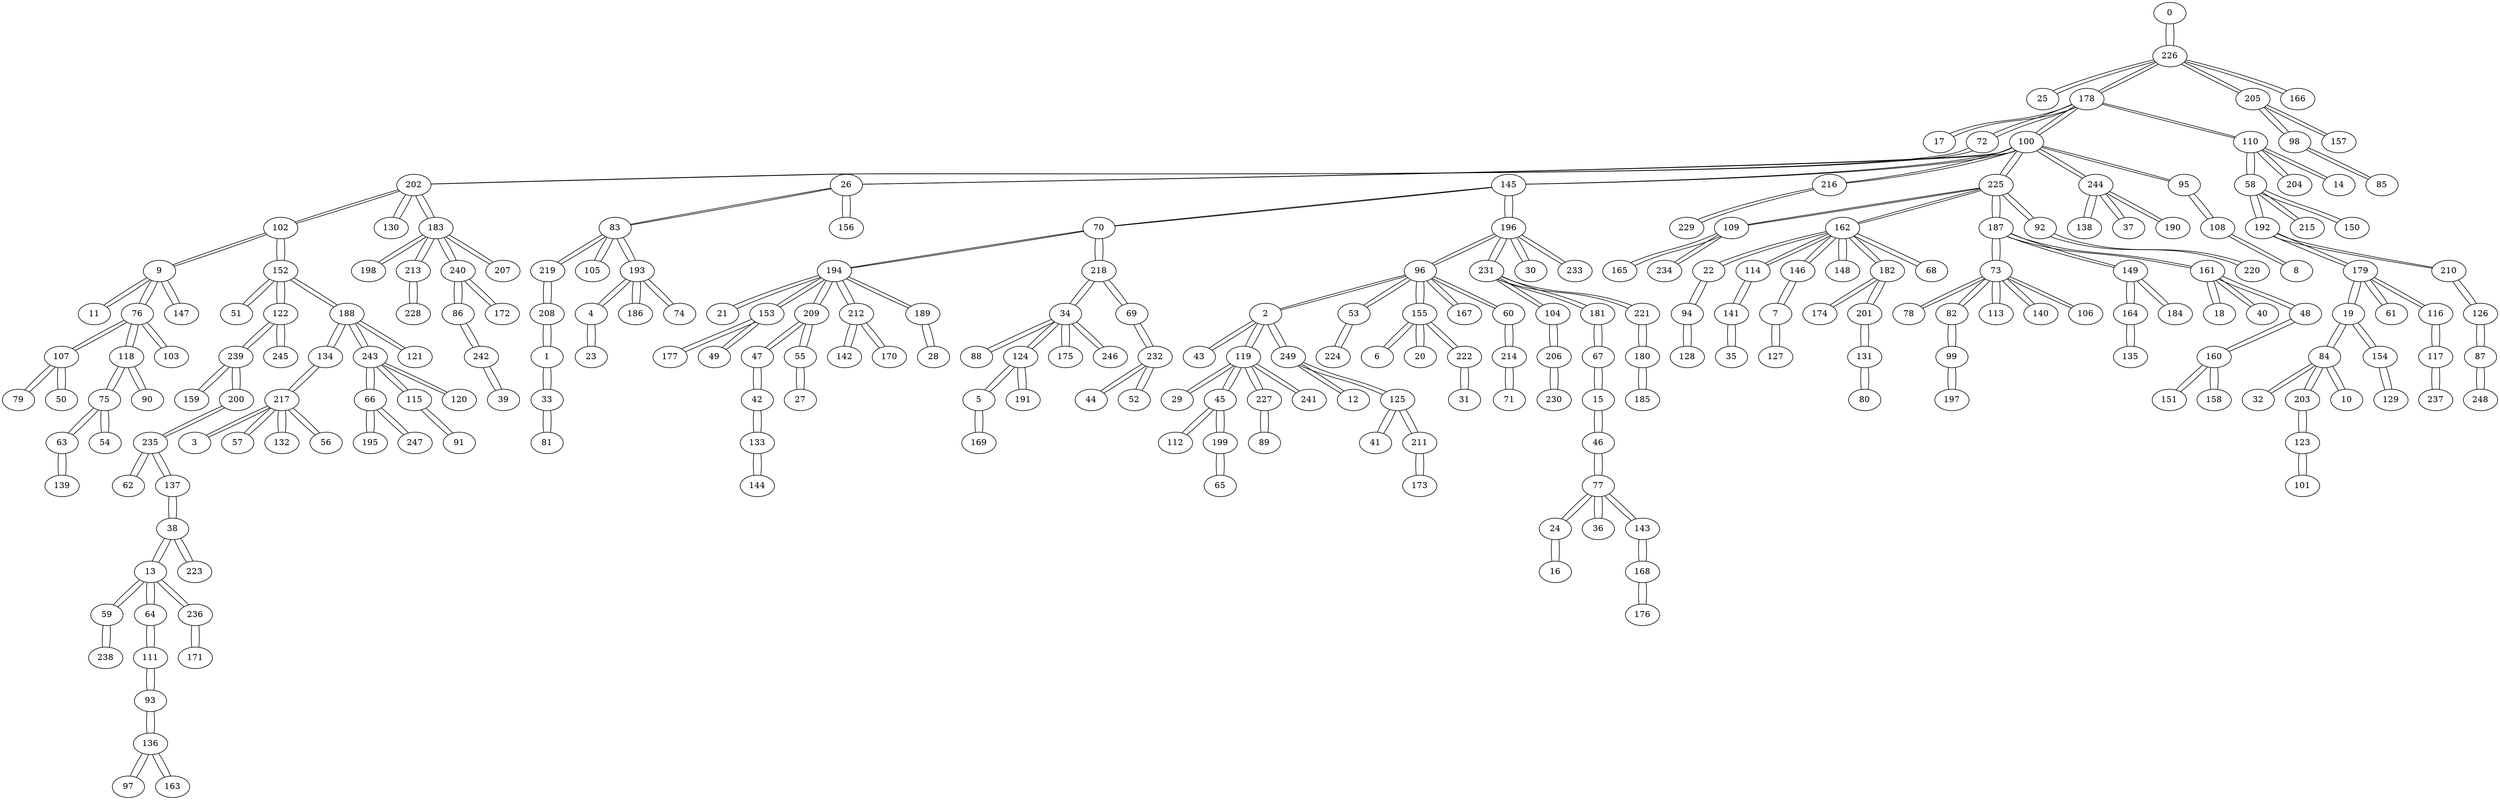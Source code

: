 graph {
0 -- 226 [ distancia=1 ]
226 -- 0 [ distancia=1 ]
226 -- 25 [ distancia=1 ]
226 -- 178 [ distancia=1 ]
226 -- 205 [ distancia=2 ]
226 -- 166 [ distancia=3 ]
25 -- 226 [ distancia=1 ]
178 -- 226 [ distancia=1 ]
178 -- 17 [ distancia=1 ]
178 -- 72 [ distancia=1 ]
178 -- 100 [ distancia=1 ]
178 -- 110 [ distancia=1 ]
17 -- 178 [ distancia=1 ]
72 -- 178 [ distancia=1 ]
72 -- 202 [ distancia=1 ]
100 -- 178 [ distancia=1 ]
100 -- 26 [ distancia=1 ]
100 -- 145 [ distancia=1 ]
100 -- 216 [ distancia=1 ]
100 -- 225 [ distancia=1 ]
100 -- 244 [ distancia=1 ]
100 -- 95 [ distancia=2 ]
110 -- 178 [ distancia=1 ]
110 -- 58 [ distancia=1 ]
110 -- 204 [ distancia=1 ]
110 -- 14 [ distancia=2 ]
202 -- 72 [ distancia=1 ]
202 -- 102 [ distancia=1 ]
202 -- 130 [ distancia=1 ]
202 -- 183 [ distancia=1 ]
26 -- 100 [ distancia=1 ]
26 -- 83 [ distancia=1 ]
26 -- 156 [ distancia=1 ]
145 -- 100 [ distancia=1 ]
145 -- 70 [ distancia=1 ]
145 -- 196 [ distancia=1 ]
216 -- 100 [ distancia=1 ]
216 -- 229 [ distancia=2 ]
225 -- 100 [ distancia=1 ]
225 -- 109 [ distancia=1 ]
225 -- 162 [ distancia=1 ]
225 -- 187 [ distancia=1 ]
225 -- 92 [ distancia=2 ]
244 -- 100 [ distancia=1 ]
244 -- 138 [ distancia=1 ]
244 -- 37 [ distancia=2 ]
244 -- 190 [ distancia=2 ]
58 -- 110 [ distancia=1 ]
58 -- 192 [ distancia=1 ]
58 -- 215 [ distancia=1 ]
58 -- 150 [ distancia=2 ]
204 -- 110 [ distancia=1 ]
102 -- 202 [ distancia=1 ]
102 -- 9 [ distancia=1 ]
102 -- 152 [ distancia=1 ]
130 -- 202 [ distancia=1 ]
183 -- 202 [ distancia=1 ]
183 -- 198 [ distancia=1 ]
183 -- 213 [ distancia=1 ]
183 -- 240 [ distancia=1 ]
183 -- 207 [ distancia=2 ]
83 -- 26 [ distancia=1 ]
83 -- 219 [ distancia=1 ]
83 -- 105 [ distancia=2 ]
83 -- 193 [ distancia=2 ]
156 -- 26 [ distancia=1 ]
70 -- 145 [ distancia=1 ]
70 -- 194 [ distancia=1 ]
70 -- 218 [ distancia=1 ]
196 -- 145 [ distancia=1 ]
196 -- 96 [ distancia=1 ]
196 -- 231 [ distancia=1 ]
196 -- 30 [ distancia=2 ]
196 -- 233 [ distancia=2 ]
109 -- 225 [ distancia=1 ]
109 -- 165 [ distancia=2 ]
109 -- 234 [ distancia=2 ]
162 -- 225 [ distancia=1 ]
162 -- 22 [ distancia=1 ]
162 -- 114 [ distancia=1 ]
162 -- 146 [ distancia=1 ]
162 -- 148 [ distancia=1 ]
162 -- 182 [ distancia=1 ]
162 -- 68 [ distancia=2 ]
187 -- 225 [ distancia=1 ]
187 -- 73 [ distancia=1 ]
187 -- 149 [ distancia=1 ]
187 -- 161 [ distancia=1 ]
138 -- 244 [ distancia=1 ]
192 -- 58 [ distancia=1 ]
192 -- 179 [ distancia=1 ]
192 -- 210 [ distancia=1 ]
215 -- 58 [ distancia=1 ]
9 -- 102 [ distancia=1 ]
9 -- 11 [ distancia=1 ]
9 -- 76 [ distancia=1 ]
9 -- 147 [ distancia=1 ]
152 -- 102 [ distancia=1 ]
152 -- 51 [ distancia=1 ]
152 -- 122 [ distancia=1 ]
152 -- 188 [ distancia=1 ]
198 -- 183 [ distancia=1 ]
213 -- 183 [ distancia=1 ]
213 -- 228 [ distancia=1 ]
240 -- 183 [ distancia=1 ]
240 -- 86 [ distancia=1 ]
240 -- 172 [ distancia=1 ]
219 -- 83 [ distancia=1 ]
219 -- 208 [ distancia=1 ]
194 -- 70 [ distancia=1 ]
194 -- 21 [ distancia=1 ]
194 -- 153 [ distancia=1 ]
194 -- 209 [ distancia=1 ]
194 -- 212 [ distancia=1 ]
194 -- 189 [ distancia=2 ]
218 -- 70 [ distancia=1 ]
218 -- 34 [ distancia=1 ]
218 -- 69 [ distancia=1 ]
96 -- 196 [ distancia=1 ]
96 -- 2 [ distancia=1 ]
96 -- 53 [ distancia=1 ]
96 -- 155 [ distancia=1 ]
96 -- 167 [ distancia=1 ]
96 -- 60 [ distancia=2 ]
231 -- 196 [ distancia=1 ]
231 -- 104 [ distancia=1 ]
231 -- 181 [ distancia=1 ]
231 -- 221 [ distancia=1 ]
22 -- 162 [ distancia=1 ]
22 -- 94 [ distancia=2 ]
114 -- 162 [ distancia=1 ]
114 -- 141 [ distancia=1 ]
146 -- 162 [ distancia=1 ]
146 -- 7 [ distancia=1 ]
148 -- 162 [ distancia=1 ]
182 -- 162 [ distancia=1 ]
182 -- 174 [ distancia=1 ]
182 -- 201 [ distancia=1 ]
73 -- 187 [ distancia=1 ]
73 -- 78 [ distancia=1 ]
73 -- 82 [ distancia=1 ]
73 -- 113 [ distancia=1 ]
73 -- 140 [ distancia=3 ]
73 -- 106 [ distancia=4 ]
149 -- 187 [ distancia=1 ]
149 -- 164 [ distancia=1 ]
149 -- 184 [ distancia=2 ]
161 -- 187 [ distancia=1 ]
161 -- 18 [ distancia=1 ]
161 -- 40 [ distancia=1 ]
161 -- 48 [ distancia=1 ]
179 -- 192 [ distancia=1 ]
179 -- 19 [ distancia=1 ]
179 -- 61 [ distancia=1 ]
179 -- 116 [ distancia=1 ]
210 -- 192 [ distancia=1 ]
210 -- 126 [ distancia=1 ]
11 -- 9 [ distancia=1 ]
76 -- 9 [ distancia=1 ]
76 -- 107 [ distancia=1 ]
76 -- 118 [ distancia=1 ]
76 -- 103 [ distancia=2 ]
147 -- 9 [ distancia=1 ]
51 -- 152 [ distancia=1 ]
122 -- 152 [ distancia=1 ]
122 -- 239 [ distancia=1 ]
122 -- 245 [ distancia=2 ]
188 -- 152 [ distancia=1 ]
188 -- 134 [ distancia=1 ]
188 -- 243 [ distancia=1 ]
188 -- 121 [ distancia=2 ]
228 -- 213 [ distancia=1 ]
86 -- 240 [ distancia=1 ]
86 -- 242 [ distancia=1 ]
172 -- 240 [ distancia=1 ]
208 -- 219 [ distancia=1 ]
208 -- 1 [ distancia=2 ]
21 -- 194 [ distancia=1 ]
153 -- 194 [ distancia=1 ]
153 -- 177 [ distancia=1 ]
153 -- 49 [ distancia=3 ]
209 -- 194 [ distancia=1 ]
209 -- 47 [ distancia=1 ]
209 -- 55 [ distancia=1 ]
212 -- 194 [ distancia=1 ]
212 -- 142 [ distancia=1 ]
212 -- 170 [ distancia=2 ]
34 -- 218 [ distancia=1 ]
34 -- 88 [ distancia=1 ]
34 -- 124 [ distancia=1 ]
34 -- 175 [ distancia=1 ]
34 -- 246 [ distancia=1 ]
69 -- 218 [ distancia=1 ]
69 -- 232 [ distancia=1 ]
2 -- 96 [ distancia=1 ]
2 -- 43 [ distancia=1 ]
2 -- 119 [ distancia=1 ]
2 -- 249 [ distancia=1 ]
53 -- 96 [ distancia=1 ]
53 -- 224 [ distancia=1 ]
155 -- 96 [ distancia=1 ]
155 -- 6 [ distancia=1 ]
155 -- 20 [ distancia=1 ]
155 -- 222 [ distancia=2 ]
167 -- 96 [ distancia=1 ]
104 -- 231 [ distancia=1 ]
104 -- 206 [ distancia=1 ]
181 -- 231 [ distancia=1 ]
181 -- 67 [ distancia=1 ]
221 -- 231 [ distancia=1 ]
221 -- 180 [ distancia=1 ]
141 -- 114 [ distancia=1 ]
141 -- 35 [ distancia=1 ]
7 -- 146 [ distancia=1 ]
7 -- 127 [ distancia=1 ]
174 -- 182 [ distancia=1 ]
201 -- 182 [ distancia=1 ]
201 -- 131 [ distancia=1 ]
78 -- 73 [ distancia=1 ]
82 -- 73 [ distancia=1 ]
82 -- 99 [ distancia=1 ]
113 -- 73 [ distancia=1 ]
164 -- 149 [ distancia=1 ]
164 -- 135 [ distancia=1 ]
18 -- 161 [ distancia=1 ]
40 -- 161 [ distancia=1 ]
48 -- 161 [ distancia=1 ]
48 -- 160 [ distancia=2 ]
19 -- 179 [ distancia=1 ]
19 -- 84 [ distancia=1 ]
19 -- 154 [ distancia=1 ]
61 -- 179 [ distancia=1 ]
116 -- 179 [ distancia=1 ]
116 -- 117 [ distancia=1 ]
126 -- 210 [ distancia=1 ]
126 -- 87 [ distancia=1 ]
107 -- 76 [ distancia=1 ]
107 -- 79 [ distancia=1 ]
107 -- 50 [ distancia=4 ]
118 -- 76 [ distancia=1 ]
118 -- 75 [ distancia=1 ]
118 -- 90 [ distancia=1 ]
239 -- 122 [ distancia=1 ]
239 -- 159 [ distancia=1 ]
239 -- 200 [ distancia=1 ]
134 -- 188 [ distancia=1 ]
134 -- 217 [ distancia=1 ]
243 -- 188 [ distancia=1 ]
243 -- 66 [ distancia=1 ]
243 -- 115 [ distancia=1 ]
243 -- 120 [ distancia=2 ]
242 -- 86 [ distancia=1 ]
242 -- 39 [ distancia=1 ]
177 -- 153 [ distancia=1 ]
47 -- 209 [ distancia=1 ]
47 -- 42 [ distancia=1 ]
55 -- 209 [ distancia=1 ]
55 -- 27 [ distancia=3 ]
142 -- 212 [ distancia=1 ]
88 -- 34 [ distancia=1 ]
124 -- 34 [ distancia=1 ]
124 -- 5 [ distancia=1 ]
124 -- 191 [ distancia=4 ]
175 -- 34 [ distancia=1 ]
246 -- 34 [ distancia=1 ]
232 -- 69 [ distancia=1 ]
232 -- 44 [ distancia=1 ]
232 -- 52 [ distancia=1 ]
43 -- 2 [ distancia=1 ]
119 -- 2 [ distancia=1 ]
119 -- 29 [ distancia=1 ]
119 -- 45 [ distancia=1 ]
119 -- 227 [ distancia=1 ]
119 -- 241 [ distancia=1 ]
249 -- 2 [ distancia=1 ]
249 -- 12 [ distancia=1 ]
249 -- 125 [ distancia=1 ]
224 -- 53 [ distancia=1 ]
6 -- 155 [ distancia=1 ]
20 -- 155 [ distancia=1 ]
206 -- 104 [ distancia=1 ]
206 -- 230 [ distancia=1 ]
67 -- 181 [ distancia=1 ]
67 -- 15 [ distancia=1 ]
180 -- 221 [ distancia=1 ]
180 -- 185 [ distancia=1 ]
35 -- 141 [ distancia=1 ]
127 -- 7 [ distancia=1 ]
131 -- 201 [ distancia=1 ]
131 -- 80 [ distancia=1 ]
99 -- 82 [ distancia=1 ]
99 -- 197 [ distancia=1 ]
135 -- 164 [ distancia=1 ]
84 -- 19 [ distancia=1 ]
84 -- 32 [ distancia=1 ]
84 -- 203 [ distancia=1 ]
84 -- 10 [ distancia=2 ]
154 -- 19 [ distancia=1 ]
154 -- 129 [ distancia=1 ]
117 -- 116 [ distancia=1 ]
117 -- 237 [ distancia=1 ]
87 -- 126 [ distancia=1 ]
87 -- 248 [ distancia=1 ]
79 -- 107 [ distancia=1 ]
75 -- 118 [ distancia=1 ]
75 -- 63 [ distancia=1 ]
75 -- 54 [ distancia=2 ]
90 -- 118 [ distancia=1 ]
159 -- 239 [ distancia=1 ]
200 -- 239 [ distancia=1 ]
200 -- 235 [ distancia=1 ]
217 -- 134 [ distancia=1 ]
217 -- 3 [ distancia=1 ]
217 -- 57 [ distancia=2 ]
217 -- 132 [ distancia=2 ]
217 -- 56 [ distancia=3 ]
66 -- 243 [ distancia=1 ]
66 -- 195 [ distancia=1 ]
66 -- 247 [ distancia=2 ]
115 -- 243 [ distancia=1 ]
115 -- 91 [ distancia=1 ]
39 -- 242 [ distancia=1 ]
42 -- 47 [ distancia=1 ]
42 -- 133 [ distancia=1 ]
5 -- 124 [ distancia=1 ]
5 -- 169 [ distancia=2 ]
44 -- 232 [ distancia=1 ]
52 -- 232 [ distancia=1 ]
29 -- 119 [ distancia=1 ]
45 -- 119 [ distancia=1 ]
45 -- 112 [ distancia=1 ]
45 -- 199 [ distancia=1 ]
227 -- 119 [ distancia=1 ]
227 -- 89 [ distancia=2 ]
241 -- 119 [ distancia=1 ]
12 -- 249 [ distancia=1 ]
125 -- 249 [ distancia=1 ]
125 -- 41 [ distancia=1 ]
125 -- 211 [ distancia=1 ]
230 -- 206 [ distancia=1 ]
15 -- 67 [ distancia=1 ]
15 -- 46 [ distancia=1 ]
185 -- 180 [ distancia=1 ]
80 -- 131 [ distancia=1 ]
197 -- 99 [ distancia=1 ]
32 -- 84 [ distancia=1 ]
203 -- 84 [ distancia=1 ]
203 -- 123 [ distancia=2 ]
129 -- 154 [ distancia=1 ]
237 -- 117 [ distancia=1 ]
248 -- 87 [ distancia=1 ]
63 -- 75 [ distancia=1 ]
63 -- 139 [ distancia=1 ]
235 -- 200 [ distancia=1 ]
235 -- 62 [ distancia=1 ]
235 -- 137 [ distancia=1 ]
3 -- 217 [ distancia=1 ]
195 -- 66 [ distancia=1 ]
91 -- 115 [ distancia=1 ]
133 -- 42 [ distancia=1 ]
133 -- 144 [ distancia=1 ]
112 -- 45 [ distancia=1 ]
199 -- 45 [ distancia=1 ]
199 -- 65 [ distancia=1 ]
41 -- 125 [ distancia=1 ]
211 -- 125 [ distancia=1 ]
211 -- 173 [ distancia=1 ]
46 -- 15 [ distancia=1 ]
46 -- 77 [ distancia=1 ]
139 -- 63 [ distancia=1 ]
62 -- 235 [ distancia=1 ]
137 -- 235 [ distancia=1 ]
137 -- 38 [ distancia=1 ]
144 -- 133 [ distancia=1 ]
65 -- 199 [ distancia=1 ]
173 -- 211 [ distancia=1 ]
77 -- 46 [ distancia=1 ]
77 -- 24 [ distancia=1 ]
77 -- 36 [ distancia=1 ]
77 -- 143 [ distancia=1 ]
38 -- 137 [ distancia=1 ]
38 -- 13 [ distancia=1 ]
38 -- 223 [ distancia=1 ]
24 -- 77 [ distancia=1 ]
24 -- 16 [ distancia=2 ]
36 -- 77 [ distancia=1 ]
143 -- 77 [ distancia=1 ]
143 -- 168 [ distancia=2 ]
13 -- 38 [ distancia=1 ]
13 -- 59 [ distancia=1 ]
13 -- 64 [ distancia=1 ]
13 -- 236 [ distancia=1 ]
223 -- 38 [ distancia=1 ]
59 -- 13 [ distancia=1 ]
59 -- 238 [ distancia=1 ]
64 -- 13 [ distancia=1 ]
64 -- 111 [ distancia=1 ]
236 -- 13 [ distancia=1 ]
236 -- 171 [ distancia=2 ]
238 -- 59 [ distancia=1 ]
111 -- 64 [ distancia=1 ]
111 -- 93 [ distancia=1 ]
93 -- 111 [ distancia=1 ]
93 -- 136 [ distancia=1 ]
136 -- 93 [ distancia=1 ]
136 -- 97 [ distancia=1 ]
136 -- 163 [ distancia=1 ]
97 -- 136 [ distancia=1 ]
163 -- 136 [ distancia=1 ]
205 -- 226 [ distancia=2 ]
205 -- 98 [ distancia=1 ]
205 -- 157 [ distancia=1 ]
98 -- 205 [ distancia=1 ]
98 -- 85 [ distancia=1 ]
157 -- 205 [ distancia=1 ]
85 -- 98 [ distancia=1 ]
95 -- 100 [ distancia=2 ]
95 -- 108 [ distancia=1 ]
108 -- 95 [ distancia=1 ]
108 -- 8 [ distancia=1 ]
8 -- 108 [ distancia=1 ]
14 -- 110 [ distancia=2 ]
229 -- 216 [ distancia=2 ]
92 -- 225 [ distancia=2 ]
92 -- 220 [ distancia=1 ]
220 -- 92 [ distancia=1 ]
37 -- 244 [ distancia=2 ]
190 -- 244 [ distancia=2 ]
150 -- 58 [ distancia=2 ]
207 -- 183 [ distancia=2 ]
105 -- 83 [ distancia=2 ]
193 -- 83 [ distancia=2 ]
193 -- 4 [ distancia=1 ]
193 -- 186 [ distancia=1 ]
193 -- 74 [ distancia=2 ]
4 -- 193 [ distancia=1 ]
4 -- 23 [ distancia=1 ]
186 -- 193 [ distancia=1 ]
23 -- 4 [ distancia=1 ]
30 -- 196 [ distancia=2 ]
233 -- 196 [ distancia=2 ]
165 -- 109 [ distancia=2 ]
234 -- 109 [ distancia=2 ]
68 -- 162 [ distancia=2 ]
189 -- 194 [ distancia=2 ]
189 -- 28 [ distancia=2 ]
60 -- 96 [ distancia=2 ]
60 -- 214 [ distancia=1 ]
214 -- 60 [ distancia=1 ]
214 -- 71 [ distancia=1 ]
71 -- 214 [ distancia=1 ]
94 -- 22 [ distancia=2 ]
94 -- 128 [ distancia=1 ]
128 -- 94 [ distancia=1 ]
184 -- 149 [ distancia=2 ]
103 -- 76 [ distancia=2 ]
245 -- 122 [ distancia=2 ]
121 -- 188 [ distancia=2 ]
1 -- 208 [ distancia=2 ]
1 -- 33 [ distancia=2 ]
170 -- 212 [ distancia=2 ]
222 -- 155 [ distancia=2 ]
222 -- 31 [ distancia=1 ]
31 -- 222 [ distancia=1 ]
160 -- 48 [ distancia=2 ]
160 -- 151 [ distancia=1 ]
160 -- 158 [ distancia=2 ]
151 -- 160 [ distancia=1 ]
120 -- 243 [ distancia=2 ]
10 -- 84 [ distancia=2 ]
54 -- 75 [ distancia=2 ]
57 -- 217 [ distancia=2 ]
132 -- 217 [ distancia=2 ]
247 -- 66 [ distancia=2 ]
169 -- 5 [ distancia=2 ]
89 -- 227 [ distancia=2 ]
123 -- 203 [ distancia=2 ]
123 -- 101 [ distancia=2 ]
16 -- 24 [ distancia=2 ]
168 -- 143 [ distancia=2 ]
168 -- 176 [ distancia=2 ]
171 -- 236 [ distancia=2 ]
74 -- 193 [ distancia=2 ]
28 -- 189 [ distancia=2 ]
33 -- 1 [ distancia=2 ]
33 -- 81 [ distancia=1 ]
81 -- 33 [ distancia=1 ]
158 -- 160 [ distancia=2 ]
101 -- 123 [ distancia=2 ]
176 -- 168 [ distancia=2 ]
166 -- 226 [ distancia=3 ]
140 -- 73 [ distancia=3 ]
49 -- 153 [ distancia=3 ]
27 -- 55 [ distancia=3 ]
56 -- 217 [ distancia=3 ]
106 -- 73 [ distancia=4 ]
50 -- 107 [ distancia=4 ]
191 -- 124 [ distancia=4 ]
}
